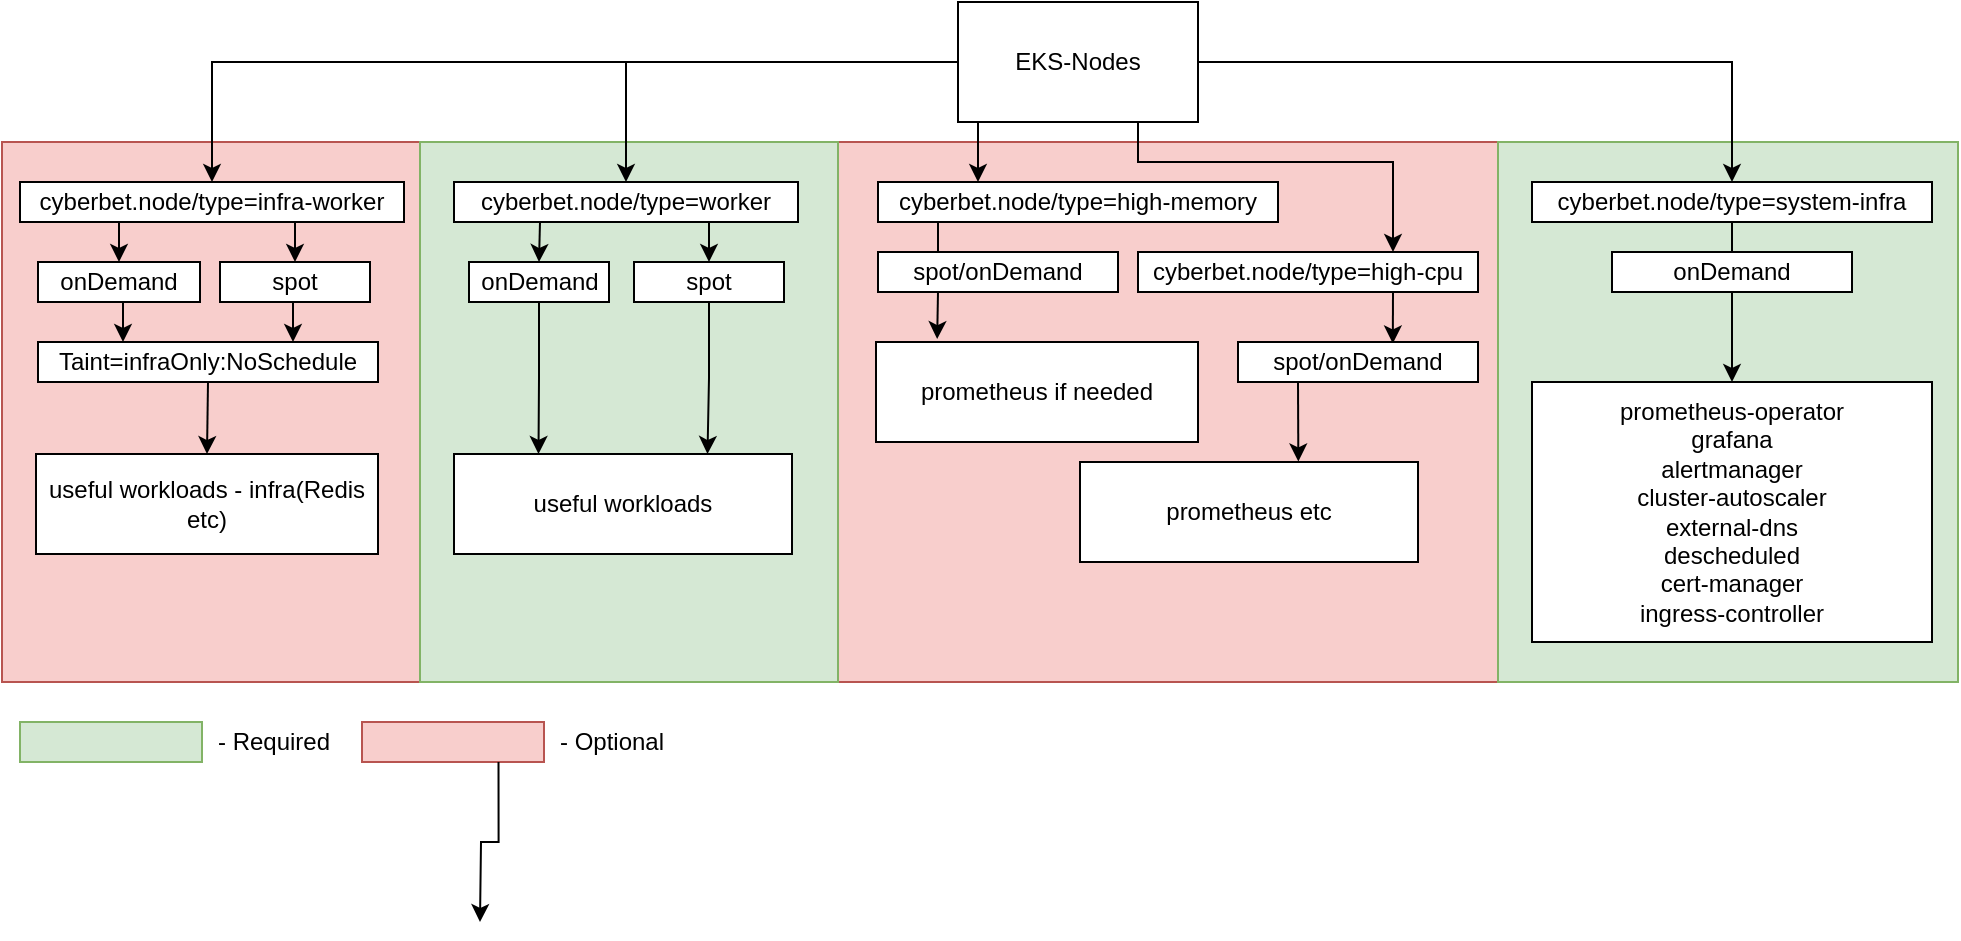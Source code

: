 <mxfile version="15.5.5" type="github">
  <diagram id="dH48dL0XdEI2RsnwLOjA" name="Page-1">
    <mxGraphModel dx="1860" dy="626" grid="1" gridSize="10" guides="1" tooltips="1" connect="1" arrows="1" fold="1" page="1" pageScale="1" pageWidth="827" pageHeight="1169" math="0" shadow="0">
      <root>
        <mxCell id="0" />
        <mxCell id="1" parent="0" />
        <mxCell id="lJGEdUGPBK62CWIRG4N3-12" value="" style="rounded=0;whiteSpace=wrap;html=1;fillColor=#f8cecc;strokeColor=#b85450;" vertex="1" parent="1">
          <mxGeometry x="-169" y="90" width="209" height="270" as="geometry" />
        </mxCell>
        <mxCell id="GEsBxxL1YvwD2C1E7WMf-37" value="" style="rounded=0;whiteSpace=wrap;html=1;fillColor=#f8cecc;strokeColor=#b85450;" parent="1" vertex="1">
          <mxGeometry x="249" y="90" width="330" height="270" as="geometry" />
        </mxCell>
        <mxCell id="GEsBxxL1YvwD2C1E7WMf-34" value="" style="rounded=0;whiteSpace=wrap;html=1;fillColor=#d5e8d4;strokeColor=#82b366;" parent="1" vertex="1">
          <mxGeometry x="40" y="90" width="209" height="270" as="geometry" />
        </mxCell>
        <mxCell id="GEsBxxL1YvwD2C1E7WMf-35" value="" style="rounded=0;whiteSpace=wrap;html=1;fillColor=#d5e8d4;strokeColor=#82b366;" parent="1" vertex="1">
          <mxGeometry x="579" y="90" width="230" height="270" as="geometry" />
        </mxCell>
        <mxCell id="GEsBxxL1YvwD2C1E7WMf-14" style="edgeStyle=orthogonalEdgeStyle;rounded=0;orthogonalLoop=1;jettySize=auto;html=1;exitX=0.25;exitY=1;exitDx=0;exitDy=0;entryX=0.25;entryY=0;entryDx=0;entryDy=0;" parent="1" source="GEsBxxL1YvwD2C1E7WMf-1" target="GEsBxxL1YvwD2C1E7WMf-3" edge="1">
          <mxGeometry relative="1" as="geometry" />
        </mxCell>
        <mxCell id="GEsBxxL1YvwD2C1E7WMf-15" style="edgeStyle=orthogonalEdgeStyle;rounded=0;orthogonalLoop=1;jettySize=auto;html=1;exitX=0.75;exitY=1;exitDx=0;exitDy=0;entryX=0.75;entryY=0;entryDx=0;entryDy=0;" parent="1" source="GEsBxxL1YvwD2C1E7WMf-1" target="GEsBxxL1YvwD2C1E7WMf-10" edge="1">
          <mxGeometry relative="1" as="geometry">
            <Array as="points">
              <mxPoint x="399" y="100" />
              <mxPoint x="527" y="100" />
            </Array>
          </mxGeometry>
        </mxCell>
        <mxCell id="GEsBxxL1YvwD2C1E7WMf-16" style="edgeStyle=orthogonalEdgeStyle;rounded=0;orthogonalLoop=1;jettySize=auto;html=1;exitX=1;exitY=0.5;exitDx=0;exitDy=0;entryX=0.5;entryY=0;entryDx=0;entryDy=0;" parent="1" source="GEsBxxL1YvwD2C1E7WMf-1" target="GEsBxxL1YvwD2C1E7WMf-4" edge="1">
          <mxGeometry relative="1" as="geometry" />
        </mxCell>
        <mxCell id="lJGEdUGPBK62CWIRG4N3-14" style="edgeStyle=orthogonalEdgeStyle;rounded=0;orthogonalLoop=1;jettySize=auto;html=1;exitX=0;exitY=0.5;exitDx=0;exitDy=0;" edge="1" parent="1" source="GEsBxxL1YvwD2C1E7WMf-1" target="GEsBxxL1YvwD2C1E7WMf-2">
          <mxGeometry relative="1" as="geometry" />
        </mxCell>
        <mxCell id="lJGEdUGPBK62CWIRG4N3-33" style="edgeStyle=orthogonalEdgeStyle;rounded=0;orthogonalLoop=1;jettySize=auto;html=1;exitX=0;exitY=0.5;exitDx=0;exitDy=0;entryX=0.5;entryY=0;entryDx=0;entryDy=0;" edge="1" parent="1" source="GEsBxxL1YvwD2C1E7WMf-1" target="lJGEdUGPBK62CWIRG4N3-22">
          <mxGeometry relative="1" as="geometry" />
        </mxCell>
        <mxCell id="GEsBxxL1YvwD2C1E7WMf-1" value="EKS-Nodes" style="rounded=0;whiteSpace=wrap;html=1;" parent="1" vertex="1">
          <mxGeometry x="309" y="20" width="120" height="60" as="geometry" />
        </mxCell>
        <mxCell id="lJGEdUGPBK62CWIRG4N3-26" style="edgeStyle=orthogonalEdgeStyle;rounded=0;orthogonalLoop=1;jettySize=auto;html=1;exitX=0.25;exitY=1;exitDx=0;exitDy=0;entryX=0.5;entryY=0;entryDx=0;entryDy=0;" edge="1" parent="1" source="GEsBxxL1YvwD2C1E7WMf-2" target="GEsBxxL1YvwD2C1E7WMf-9">
          <mxGeometry relative="1" as="geometry" />
        </mxCell>
        <mxCell id="lJGEdUGPBK62CWIRG4N3-37" style="edgeStyle=orthogonalEdgeStyle;rounded=0;orthogonalLoop=1;jettySize=auto;html=1;exitX=0.75;exitY=1;exitDx=0;exitDy=0;entryX=0.5;entryY=0;entryDx=0;entryDy=0;" edge="1" parent="1" source="GEsBxxL1YvwD2C1E7WMf-2" target="lJGEdUGPBK62CWIRG4N3-25">
          <mxGeometry relative="1" as="geometry" />
        </mxCell>
        <mxCell id="GEsBxxL1YvwD2C1E7WMf-2" value="cyberbet.node/type=infra-worker" style="rounded=0;whiteSpace=wrap;html=1;" parent="1" vertex="1">
          <mxGeometry x="-160" y="110" width="192" height="20" as="geometry" />
        </mxCell>
        <mxCell id="GEsBxxL1YvwD2C1E7WMf-3" value="cyberbet.node/type=high-memory" style="rounded=0;whiteSpace=wrap;html=1;" parent="1" vertex="1">
          <mxGeometry x="269" y="110" width="200" height="20" as="geometry" />
        </mxCell>
        <mxCell id="GEsBxxL1YvwD2C1E7WMf-17" style="edgeStyle=orthogonalEdgeStyle;rounded=0;orthogonalLoop=1;jettySize=auto;html=1;exitX=0.5;exitY=1;exitDx=0;exitDy=0;entryX=0.5;entryY=0;entryDx=0;entryDy=0;startArrow=none;" parent="1" source="GEsBxxL1YvwD2C1E7WMf-33" target="GEsBxxL1YvwD2C1E7WMf-6" edge="1">
          <mxGeometry relative="1" as="geometry" />
        </mxCell>
        <mxCell id="GEsBxxL1YvwD2C1E7WMf-4" value="cyberbet.node/type=system-infra" style="rounded=0;whiteSpace=wrap;html=1;" parent="1" vertex="1">
          <mxGeometry x="596" y="110" width="200" height="20" as="geometry" />
        </mxCell>
        <mxCell id="GEsBxxL1YvwD2C1E7WMf-6" value="prometheus-operator&lt;br&gt;grafana&lt;br&gt;alertmanager&lt;br&gt;cluster-autoscaler&lt;br&gt;external-dns&lt;br&gt;descheduled&lt;br&gt;cert-manager&lt;br&gt;ingress-controller" style="rounded=0;whiteSpace=wrap;html=1;" parent="1" vertex="1">
          <mxGeometry x="596" y="210" width="200" height="130" as="geometry" />
        </mxCell>
        <mxCell id="GEsBxxL1YvwD2C1E7WMf-7" value="prometheus if needed&lt;br&gt;" style="rounded=0;whiteSpace=wrap;html=1;" parent="1" vertex="1">
          <mxGeometry x="268" y="190" width="161" height="50" as="geometry" />
        </mxCell>
        <mxCell id="GEsBxxL1YvwD2C1E7WMf-8" value="useful workloads" style="rounded=0;whiteSpace=wrap;html=1;" parent="1" vertex="1">
          <mxGeometry x="57" y="246" width="169" height="50" as="geometry" />
        </mxCell>
        <mxCell id="lJGEdUGPBK62CWIRG4N3-28" style="edgeStyle=orthogonalEdgeStyle;rounded=0;orthogonalLoop=1;jettySize=auto;html=1;exitX=0.5;exitY=1;exitDx=0;exitDy=0;entryX=0.25;entryY=0;entryDx=0;entryDy=0;" edge="1" parent="1" source="GEsBxxL1YvwD2C1E7WMf-9" target="lJGEdUGPBK62CWIRG4N3-7">
          <mxGeometry relative="1" as="geometry" />
        </mxCell>
        <mxCell id="GEsBxxL1YvwD2C1E7WMf-9" value="onDemand" style="rounded=0;whiteSpace=wrap;html=1;" parent="1" vertex="1">
          <mxGeometry x="-151" y="150" width="81" height="20" as="geometry" />
        </mxCell>
        <mxCell id="GEsBxxL1YvwD2C1E7WMf-29" style="edgeStyle=orthogonalEdgeStyle;rounded=0;orthogonalLoop=1;jettySize=auto;html=1;exitX=0.75;exitY=1;exitDx=0;exitDy=0;entryX=0.645;entryY=0.037;entryDx=0;entryDy=0;entryPerimeter=0;" parent="1" source="GEsBxxL1YvwD2C1E7WMf-10" target="GEsBxxL1YvwD2C1E7WMf-28" edge="1">
          <mxGeometry relative="1" as="geometry" />
        </mxCell>
        <mxCell id="GEsBxxL1YvwD2C1E7WMf-10" value="cyberbet.node/type=high-cpu" style="rounded=0;whiteSpace=wrap;html=1;" parent="1" vertex="1">
          <mxGeometry x="399" y="145" width="170" height="20" as="geometry" />
        </mxCell>
        <mxCell id="lJGEdUGPBK62CWIRG4N3-32" style="edgeStyle=orthogonalEdgeStyle;rounded=0;orthogonalLoop=1;jettySize=auto;html=1;exitX=0.5;exitY=1;exitDx=0;exitDy=0;entryX=0.75;entryY=0;entryDx=0;entryDy=0;" edge="1" parent="1" source="GEsBxxL1YvwD2C1E7WMf-19" target="GEsBxxL1YvwD2C1E7WMf-8">
          <mxGeometry relative="1" as="geometry" />
        </mxCell>
        <mxCell id="GEsBxxL1YvwD2C1E7WMf-19" value="spot" style="rounded=0;whiteSpace=wrap;html=1;" parent="1" vertex="1">
          <mxGeometry x="147" y="150" width="75" height="20" as="geometry" />
        </mxCell>
        <mxCell id="lJGEdUGPBK62CWIRG4N3-6" style="edgeStyle=orthogonalEdgeStyle;rounded=0;orthogonalLoop=1;jettySize=auto;html=1;exitX=0.25;exitY=1;exitDx=0;exitDy=0;entryX=0.19;entryY=-0.029;entryDx=0;entryDy=0;entryPerimeter=0;" edge="1" parent="1" source="GEsBxxL1YvwD2C1E7WMf-26" target="GEsBxxL1YvwD2C1E7WMf-7">
          <mxGeometry relative="1" as="geometry" />
        </mxCell>
        <mxCell id="GEsBxxL1YvwD2C1E7WMf-26" value="spot/onDemand" style="rounded=0;whiteSpace=wrap;html=1;" parent="1" vertex="1">
          <mxGeometry x="269" y="145" width="120" height="20" as="geometry" />
        </mxCell>
        <mxCell id="GEsBxxL1YvwD2C1E7WMf-27" value="" style="edgeStyle=orthogonalEdgeStyle;rounded=0;orthogonalLoop=1;jettySize=auto;html=1;exitX=0.25;exitY=1;exitDx=0;exitDy=0;entryX=0.25;entryY=0;entryDx=0;entryDy=0;endArrow=none;" parent="1" source="GEsBxxL1YvwD2C1E7WMf-3" target="GEsBxxL1YvwD2C1E7WMf-26" edge="1">
          <mxGeometry relative="1" as="geometry">
            <mxPoint x="319" y="130" as="sourcePoint" />
            <mxPoint x="319" y="190" as="targetPoint" />
          </mxGeometry>
        </mxCell>
        <mxCell id="GEsBxxL1YvwD2C1E7WMf-31" style="edgeStyle=orthogonalEdgeStyle;rounded=0;orthogonalLoop=1;jettySize=auto;html=1;exitX=0.25;exitY=1;exitDx=0;exitDy=0;entryX=0.646;entryY=-0.005;entryDx=0;entryDy=0;entryPerimeter=0;" parent="1" source="GEsBxxL1YvwD2C1E7WMf-28" target="lJGEdUGPBK62CWIRG4N3-30" edge="1">
          <mxGeometry relative="1" as="geometry">
            <mxPoint x="479.4" y="246.348" as="targetPoint" />
          </mxGeometry>
        </mxCell>
        <mxCell id="GEsBxxL1YvwD2C1E7WMf-28" value="spot/onDemand" style="rounded=0;whiteSpace=wrap;html=1;" parent="1" vertex="1">
          <mxGeometry x="449" y="190" width="120" height="20" as="geometry" />
        </mxCell>
        <mxCell id="lJGEdUGPBK62CWIRG4N3-3" value="useful workloads - infra(Redis etc)" style="rounded=0;whiteSpace=wrap;html=1;" vertex="1" parent="1">
          <mxGeometry x="-152" y="246" width="171" height="50" as="geometry" />
        </mxCell>
        <mxCell id="lJGEdUGPBK62CWIRG4N3-9" style="edgeStyle=orthogonalEdgeStyle;rounded=0;orthogonalLoop=1;jettySize=auto;html=1;exitX=0.5;exitY=1;exitDx=0;exitDy=0;entryX=0.5;entryY=0;entryDx=0;entryDy=0;" edge="1" parent="1" source="lJGEdUGPBK62CWIRG4N3-7" target="lJGEdUGPBK62CWIRG4N3-3">
          <mxGeometry relative="1" as="geometry" />
        </mxCell>
        <mxCell id="lJGEdUGPBK62CWIRG4N3-7" value="Taint=infraOnly:NoSchedule" style="rounded=0;whiteSpace=wrap;html=1;" vertex="1" parent="1">
          <mxGeometry x="-151" y="190" width="170" height="20" as="geometry" />
        </mxCell>
        <mxCell id="lJGEdUGPBK62CWIRG4N3-34" style="edgeStyle=orthogonalEdgeStyle;rounded=0;orthogonalLoop=1;jettySize=auto;html=1;exitX=0.25;exitY=1;exitDx=0;exitDy=0;entryX=0.5;entryY=0;entryDx=0;entryDy=0;" edge="1" parent="1" source="lJGEdUGPBK62CWIRG4N3-22" target="lJGEdUGPBK62CWIRG4N3-23">
          <mxGeometry relative="1" as="geometry" />
        </mxCell>
        <mxCell id="lJGEdUGPBK62CWIRG4N3-35" style="edgeStyle=orthogonalEdgeStyle;rounded=0;orthogonalLoop=1;jettySize=auto;html=1;exitX=0.75;exitY=1;exitDx=0;exitDy=0;entryX=0.5;entryY=0;entryDx=0;entryDy=0;" edge="1" parent="1" source="lJGEdUGPBK62CWIRG4N3-22" target="GEsBxxL1YvwD2C1E7WMf-19">
          <mxGeometry relative="1" as="geometry" />
        </mxCell>
        <mxCell id="lJGEdUGPBK62CWIRG4N3-22" value="cyberbet.node/type=worker" style="rounded=0;whiteSpace=wrap;html=1;" vertex="1" parent="1">
          <mxGeometry x="57" y="110" width="172" height="20" as="geometry" />
        </mxCell>
        <mxCell id="lJGEdUGPBK62CWIRG4N3-31" style="edgeStyle=orthogonalEdgeStyle;rounded=0;orthogonalLoop=1;jettySize=auto;html=1;exitX=0.5;exitY=1;exitDx=0;exitDy=0;entryX=0.25;entryY=0;entryDx=0;entryDy=0;" edge="1" parent="1" source="lJGEdUGPBK62CWIRG4N3-23" target="GEsBxxL1YvwD2C1E7WMf-8">
          <mxGeometry relative="1" as="geometry" />
        </mxCell>
        <mxCell id="lJGEdUGPBK62CWIRG4N3-23" value="onDemand" style="rounded=0;whiteSpace=wrap;html=1;" vertex="1" parent="1">
          <mxGeometry x="64.5" y="150" width="70" height="20" as="geometry" />
        </mxCell>
        <mxCell id="lJGEdUGPBK62CWIRG4N3-29" style="edgeStyle=orthogonalEdgeStyle;rounded=0;orthogonalLoop=1;jettySize=auto;html=1;exitX=0.5;exitY=1;exitDx=0;exitDy=0;entryX=0.75;entryY=0;entryDx=0;entryDy=0;" edge="1" parent="1" source="lJGEdUGPBK62CWIRG4N3-25" target="lJGEdUGPBK62CWIRG4N3-7">
          <mxGeometry relative="1" as="geometry" />
        </mxCell>
        <mxCell id="lJGEdUGPBK62CWIRG4N3-25" value="spot" style="rounded=0;whiteSpace=wrap;html=1;" vertex="1" parent="1">
          <mxGeometry x="-60" y="150" width="75" height="20" as="geometry" />
        </mxCell>
        <mxCell id="lJGEdUGPBK62CWIRG4N3-30" value="prometheus etc" style="rounded=0;whiteSpace=wrap;html=1;" vertex="1" parent="1">
          <mxGeometry x="370" y="250" width="169" height="50" as="geometry" />
        </mxCell>
        <mxCell id="lJGEdUGPBK62CWIRG4N3-36" value="" style="group" vertex="1" connectable="0" parent="1">
          <mxGeometry x="-160" y="375" width="326" height="30" as="geometry" />
        </mxCell>
        <mxCell id="PiQA91FEPXbktC4jWWFu-6" value="" style="group" parent="lJGEdUGPBK62CWIRG4N3-36" vertex="1" connectable="0">
          <mxGeometry width="157" height="30" as="geometry" />
        </mxCell>
        <mxCell id="PiQA91FEPXbktC4jWWFu-1" value="" style="rounded=0;whiteSpace=wrap;html=1;fillColor=#d5e8d4;strokeColor=#82b366;" parent="PiQA91FEPXbktC4jWWFu-6" vertex="1">
          <mxGeometry y="5" width="91" height="20" as="geometry" />
        </mxCell>
        <mxCell id="PiQA91FEPXbktC4jWWFu-4" value="- Required" style="text;html=1;strokeColor=none;fillColor=none;align=center;verticalAlign=middle;whiteSpace=wrap;rounded=0;" parent="PiQA91FEPXbktC4jWWFu-6" vertex="1">
          <mxGeometry x="97" width="60" height="30" as="geometry" />
        </mxCell>
        <mxCell id="PiQA91FEPXbktC4jWWFu-7" value="" style="group" parent="lJGEdUGPBK62CWIRG4N3-36" vertex="1" connectable="0">
          <mxGeometry x="171" width="155" height="30" as="geometry" />
        </mxCell>
        <mxCell id="PiQA91FEPXbktC4jWWFu-2" value="" style="rounded=0;whiteSpace=wrap;html=1;fillColor=#f8cecc;strokeColor=#b85450;" parent="PiQA91FEPXbktC4jWWFu-7" vertex="1">
          <mxGeometry y="5" width="91" height="20" as="geometry" />
        </mxCell>
        <mxCell id="PiQA91FEPXbktC4jWWFu-5" value="- Optional" style="text;html=1;strokeColor=none;fillColor=none;align=center;verticalAlign=middle;whiteSpace=wrap;rounded=0;" parent="PiQA91FEPXbktC4jWWFu-7" vertex="1">
          <mxGeometry x="95" width="60" height="30" as="geometry" />
        </mxCell>
        <mxCell id="GEsBxxL1YvwD2C1E7WMf-33" value="onDemand" style="rounded=0;whiteSpace=wrap;html=1;" parent="1" vertex="1">
          <mxGeometry x="636" y="145" width="120" height="20" as="geometry" />
        </mxCell>
        <mxCell id="lJGEdUGPBK62CWIRG4N3-38" value="" style="edgeStyle=orthogonalEdgeStyle;rounded=0;orthogonalLoop=1;jettySize=auto;html=1;exitX=0.5;exitY=1;exitDx=0;exitDy=0;entryX=0.5;entryY=0;entryDx=0;entryDy=0;endArrow=none;" edge="1" parent="1" source="GEsBxxL1YvwD2C1E7WMf-4" target="GEsBxxL1YvwD2C1E7WMf-33">
          <mxGeometry relative="1" as="geometry">
            <mxPoint x="696" y="130" as="sourcePoint" />
            <mxPoint x="696" y="210" as="targetPoint" />
          </mxGeometry>
        </mxCell>
        <mxCell id="lJGEdUGPBK62CWIRG4N3-39" style="edgeStyle=orthogonalEdgeStyle;rounded=0;orthogonalLoop=1;jettySize=auto;html=1;exitX=0.75;exitY=1;exitDx=0;exitDy=0;" edge="1" parent="1" source="PiQA91FEPXbktC4jWWFu-2">
          <mxGeometry relative="1" as="geometry">
            <mxPoint x="70" y="480" as="targetPoint" />
          </mxGeometry>
        </mxCell>
      </root>
    </mxGraphModel>
  </diagram>
</mxfile>
